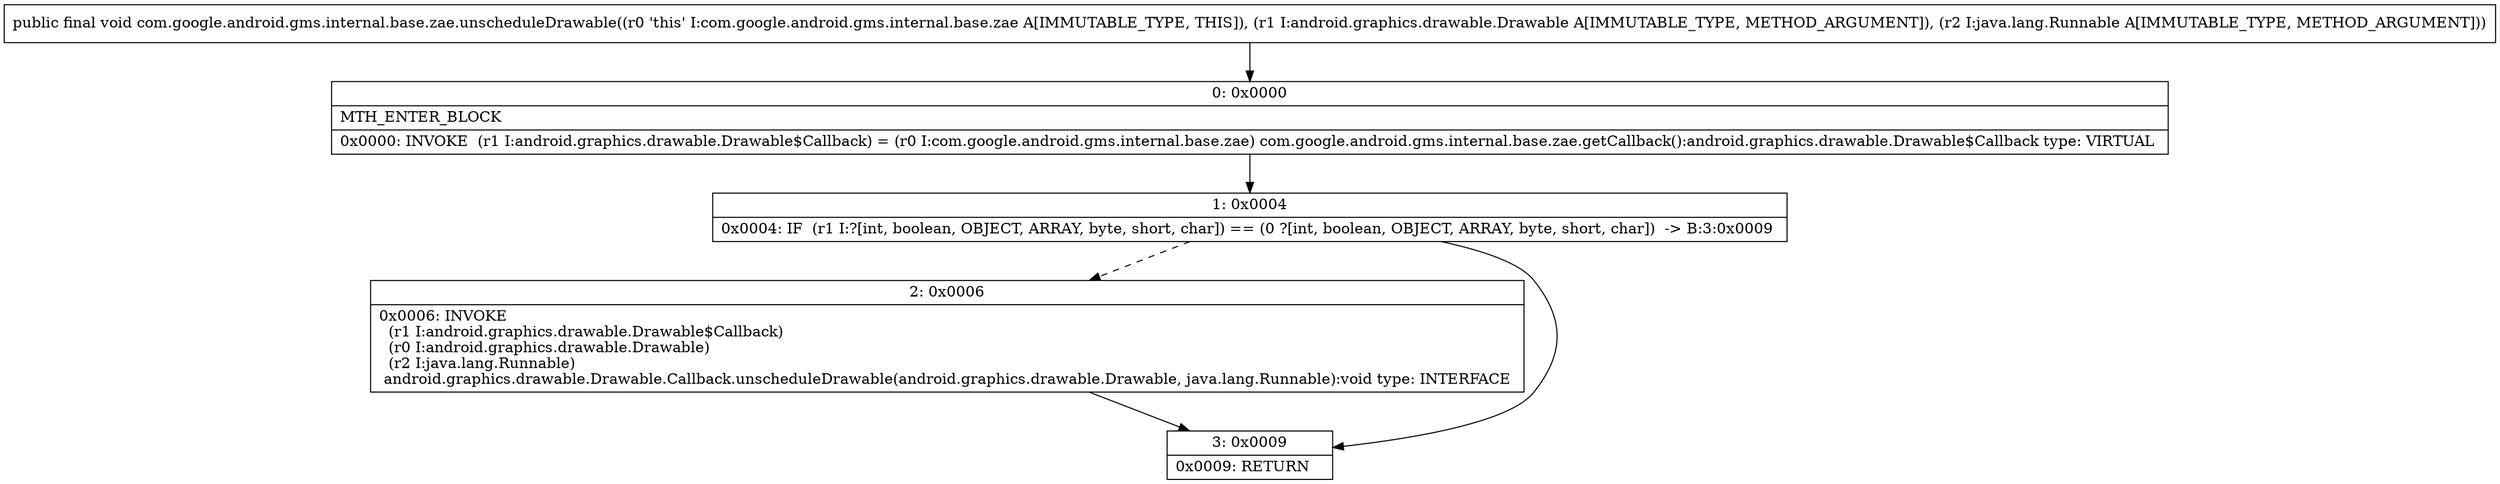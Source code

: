 digraph "CFG forcom.google.android.gms.internal.base.zae.unscheduleDrawable(Landroid\/graphics\/drawable\/Drawable;Ljava\/lang\/Runnable;)V" {
Node_0 [shape=record,label="{0\:\ 0x0000|MTH_ENTER_BLOCK\l|0x0000: INVOKE  (r1 I:android.graphics.drawable.Drawable$Callback) = (r0 I:com.google.android.gms.internal.base.zae) com.google.android.gms.internal.base.zae.getCallback():android.graphics.drawable.Drawable$Callback type: VIRTUAL \l}"];
Node_1 [shape=record,label="{1\:\ 0x0004|0x0004: IF  (r1 I:?[int, boolean, OBJECT, ARRAY, byte, short, char]) == (0 ?[int, boolean, OBJECT, ARRAY, byte, short, char])  \-\> B:3:0x0009 \l}"];
Node_2 [shape=record,label="{2\:\ 0x0006|0x0006: INVOKE  \l  (r1 I:android.graphics.drawable.Drawable$Callback)\l  (r0 I:android.graphics.drawable.Drawable)\l  (r2 I:java.lang.Runnable)\l android.graphics.drawable.Drawable.Callback.unscheduleDrawable(android.graphics.drawable.Drawable, java.lang.Runnable):void type: INTERFACE \l}"];
Node_3 [shape=record,label="{3\:\ 0x0009|0x0009: RETURN   \l}"];
MethodNode[shape=record,label="{public final void com.google.android.gms.internal.base.zae.unscheduleDrawable((r0 'this' I:com.google.android.gms.internal.base.zae A[IMMUTABLE_TYPE, THIS]), (r1 I:android.graphics.drawable.Drawable A[IMMUTABLE_TYPE, METHOD_ARGUMENT]), (r2 I:java.lang.Runnable A[IMMUTABLE_TYPE, METHOD_ARGUMENT])) }"];
MethodNode -> Node_0;
Node_0 -> Node_1;
Node_1 -> Node_2[style=dashed];
Node_1 -> Node_3;
Node_2 -> Node_3;
}

